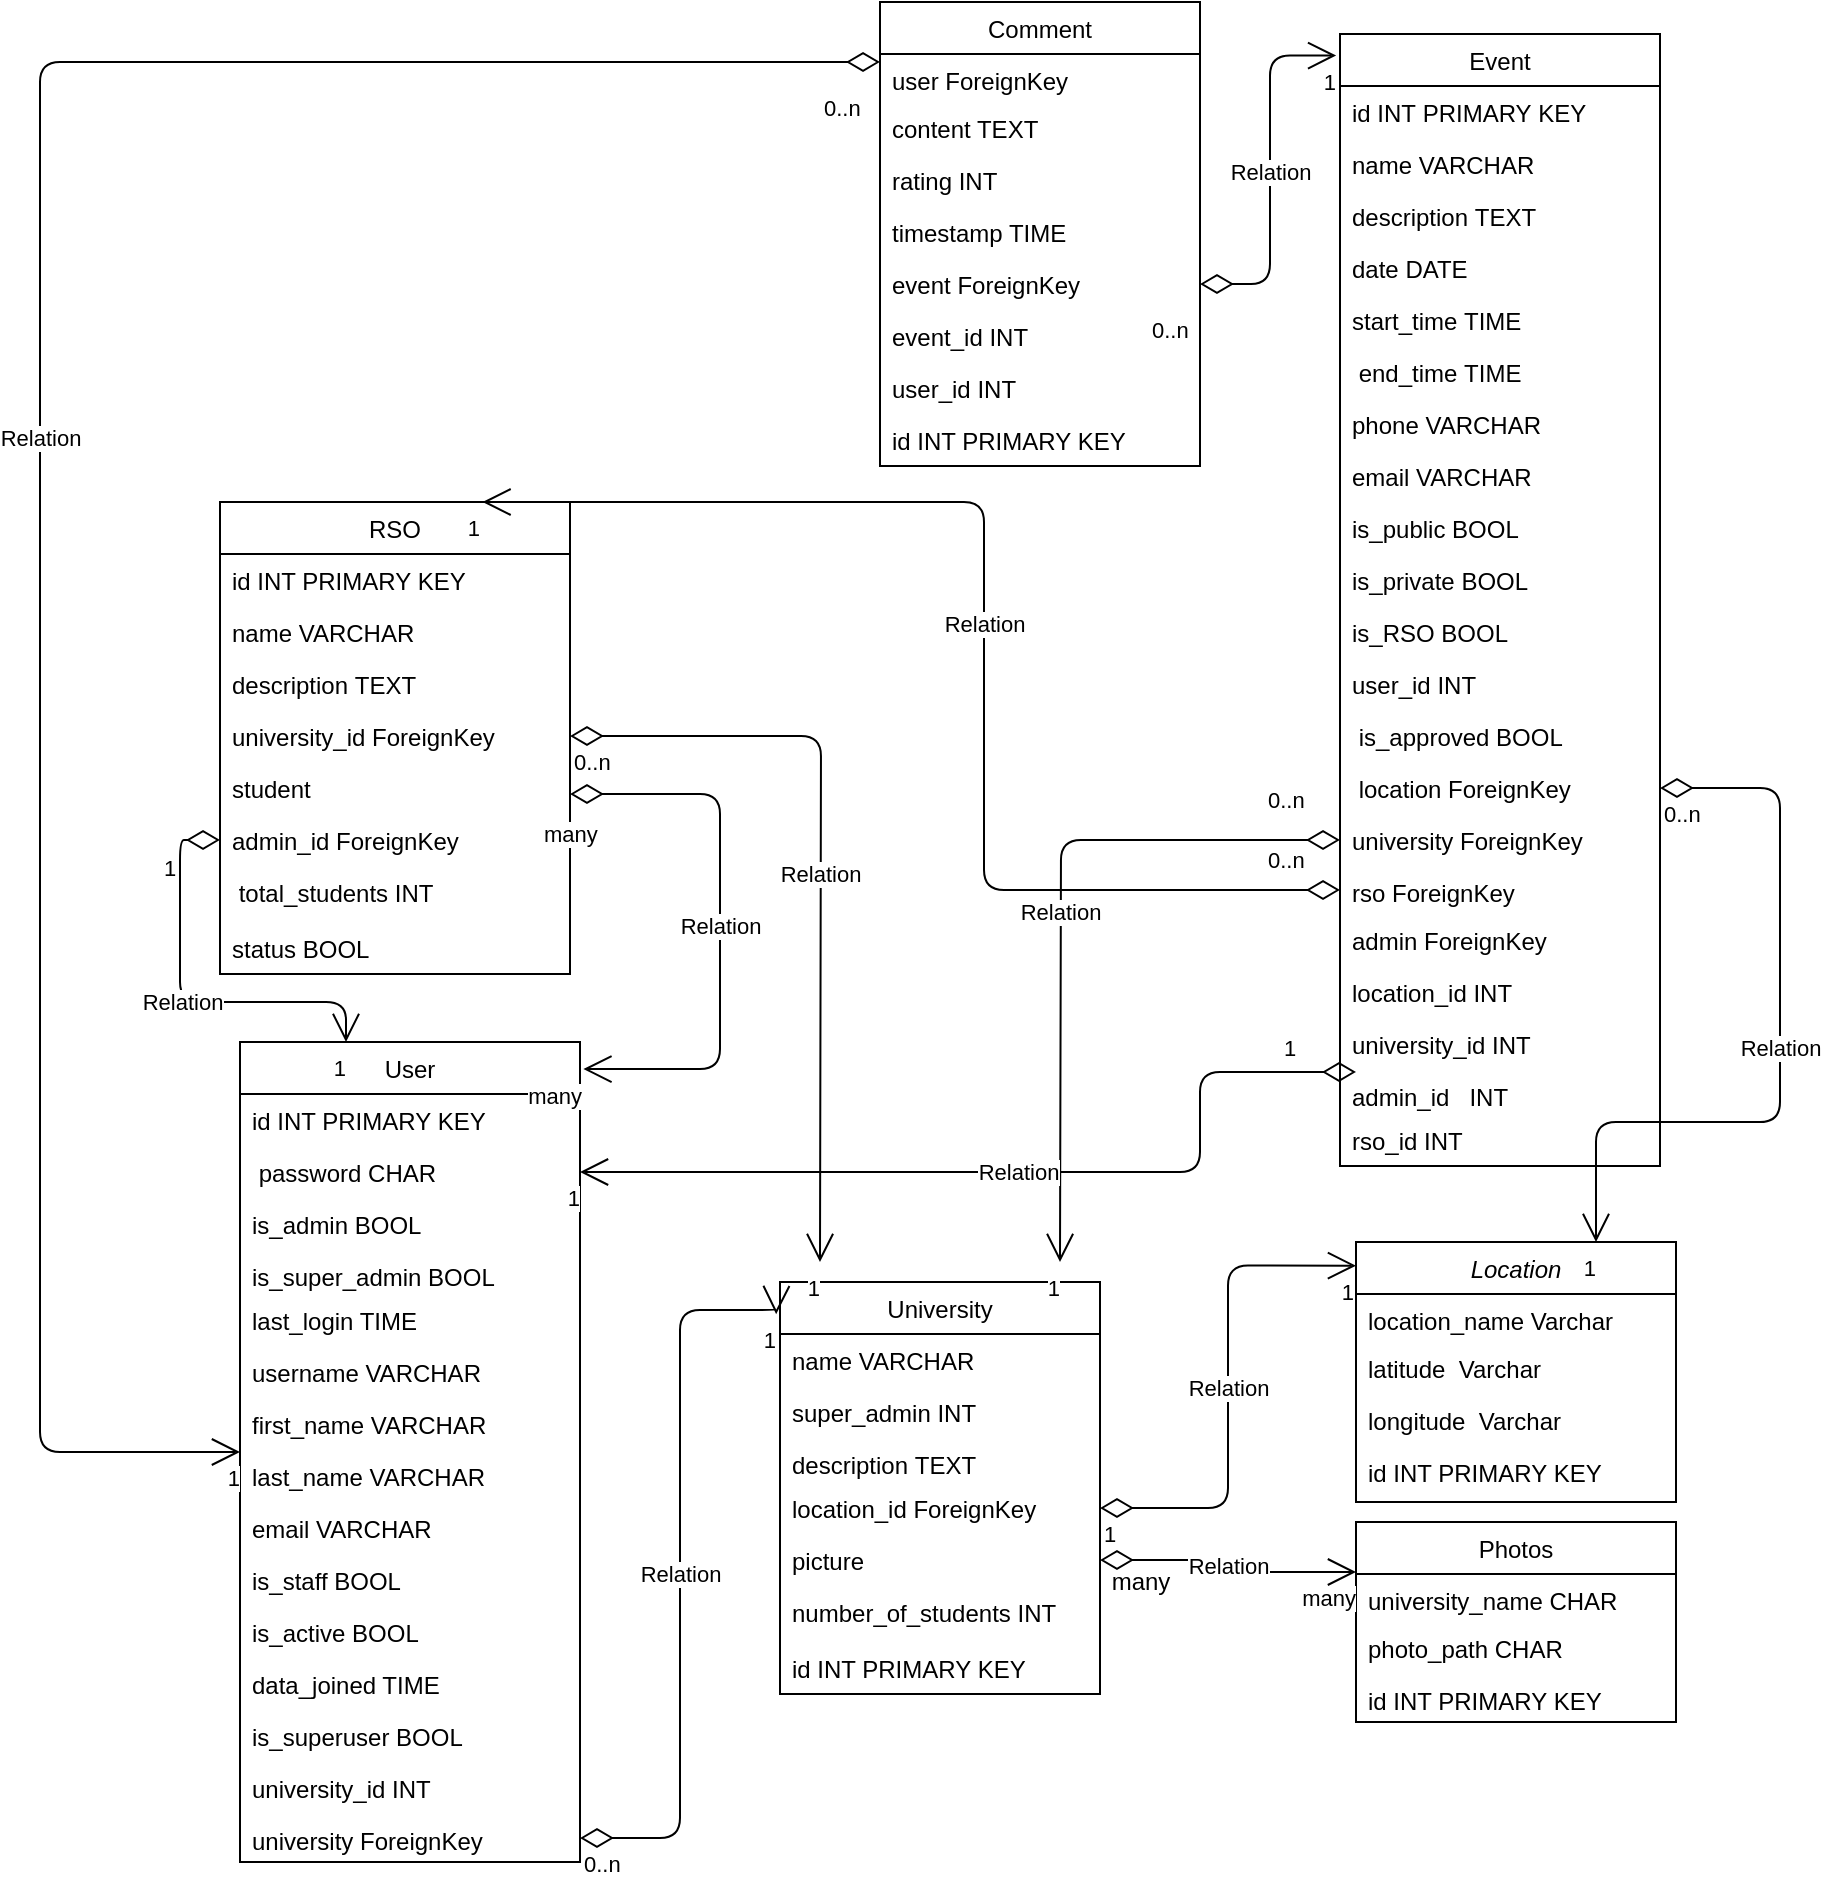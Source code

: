 <mxfile version="14.6.1" type="github">
  <diagram id="C5RBs43oDa-KdzZeNtuy" name="Page-1">
    <mxGraphModel dx="2278" dy="923" grid="1" gridSize="10" guides="1" tooltips="1" connect="1" arrows="1" fold="1" page="1" pageScale="1" pageWidth="827" pageHeight="1169" math="0" shadow="0">
      <root>
        <mxCell id="WIyWlLk6GJQsqaUBKTNV-0" />
        <mxCell id="WIyWlLk6GJQsqaUBKTNV-1" parent="WIyWlLk6GJQsqaUBKTNV-0" />
        <mxCell id="zkfFHV4jXpPFQw0GAbJ--0" value="Location" style="swimlane;fontStyle=2;align=center;verticalAlign=top;childLayout=stackLayout;horizontal=1;startSize=26;horizontalStack=0;resizeParent=1;resizeLast=0;collapsible=1;marginBottom=0;rounded=0;shadow=0;strokeWidth=1;" parent="WIyWlLk6GJQsqaUBKTNV-1" vertex="1">
          <mxGeometry x="608" y="660" width="160" height="130" as="geometry">
            <mxRectangle x="230" y="140" width="160" height="26" as="alternateBounds" />
          </mxGeometry>
        </mxCell>
        <mxCell id="zkfFHV4jXpPFQw0GAbJ--1" value="location_name Varchar" style="text;align=left;verticalAlign=top;spacingLeft=4;spacingRight=4;overflow=hidden;rotatable=0;points=[[0,0.5],[1,0.5]];portConstraint=eastwest;" parent="zkfFHV4jXpPFQw0GAbJ--0" vertex="1">
          <mxGeometry y="26" width="160" height="24" as="geometry" />
        </mxCell>
        <mxCell id="zkfFHV4jXpPFQw0GAbJ--2" value="latitude  Varchar" style="text;align=left;verticalAlign=top;spacingLeft=4;spacingRight=4;overflow=hidden;rotatable=0;points=[[0,0.5],[1,0.5]];portConstraint=eastwest;rounded=0;shadow=0;html=0;" parent="zkfFHV4jXpPFQw0GAbJ--0" vertex="1">
          <mxGeometry y="50" width="160" height="26" as="geometry" />
        </mxCell>
        <mxCell id="zkfFHV4jXpPFQw0GAbJ--3" value="longitude  Varchar" style="text;align=left;verticalAlign=top;spacingLeft=4;spacingRight=4;overflow=hidden;rotatable=0;points=[[0,0.5],[1,0.5]];portConstraint=eastwest;rounded=0;shadow=0;html=0;" parent="zkfFHV4jXpPFQw0GAbJ--0" vertex="1">
          <mxGeometry y="76" width="160" height="26" as="geometry" />
        </mxCell>
        <mxCell id="D5qPZTflFpGkJDpAW6bO-4" value="id INT PRIMARY KEY" style="text;strokeColor=none;fillColor=none;align=left;verticalAlign=top;spacingLeft=4;spacingRight=4;overflow=hidden;rotatable=0;points=[[0,0.5],[1,0.5]];portConstraint=eastwest;" vertex="1" parent="zkfFHV4jXpPFQw0GAbJ--0">
          <mxGeometry y="102" width="160" height="18" as="geometry" />
        </mxCell>
        <mxCell id="zkfFHV4jXpPFQw0GAbJ--6" value="Comment" style="swimlane;fontStyle=0;align=center;verticalAlign=top;childLayout=stackLayout;horizontal=1;startSize=26;horizontalStack=0;resizeParent=1;resizeLast=0;collapsible=1;marginBottom=0;rounded=0;shadow=0;strokeWidth=1;" parent="WIyWlLk6GJQsqaUBKTNV-1" vertex="1">
          <mxGeometry x="370" y="40" width="160" height="232" as="geometry">
            <mxRectangle x="130" y="380" width="160" height="26" as="alternateBounds" />
          </mxGeometry>
        </mxCell>
        <mxCell id="zkfFHV4jXpPFQw0GAbJ--7" value="user ForeignKey" style="text;align=left;verticalAlign=top;spacingLeft=4;spacingRight=4;overflow=hidden;rotatable=0;points=[[0,0.5],[1,0.5]];portConstraint=eastwest;" parent="zkfFHV4jXpPFQw0GAbJ--6" vertex="1">
          <mxGeometry y="26" width="160" height="24" as="geometry" />
        </mxCell>
        <mxCell id="zkfFHV4jXpPFQw0GAbJ--8" value="content TEXT" style="text;align=left;verticalAlign=top;spacingLeft=4;spacingRight=4;overflow=hidden;rotatable=0;points=[[0,0.5],[1,0.5]];portConstraint=eastwest;rounded=0;shadow=0;html=0;" parent="zkfFHV4jXpPFQw0GAbJ--6" vertex="1">
          <mxGeometry y="50" width="160" height="26" as="geometry" />
        </mxCell>
        <mxCell id="zkfFHV4jXpPFQw0GAbJ--11" value="rating INT" style="text;align=left;verticalAlign=top;spacingLeft=4;spacingRight=4;overflow=hidden;rotatable=0;points=[[0,0.5],[1,0.5]];portConstraint=eastwest;" parent="zkfFHV4jXpPFQw0GAbJ--6" vertex="1">
          <mxGeometry y="76" width="160" height="26" as="geometry" />
        </mxCell>
        <mxCell id="HM3rlEf0eVwTgFndGlFB-37" value="timestamp TIME" style="text;strokeColor=none;fillColor=none;align=left;verticalAlign=top;spacingLeft=4;spacingRight=4;overflow=hidden;rotatable=0;points=[[0,0.5],[1,0.5]];portConstraint=eastwest;" parent="zkfFHV4jXpPFQw0GAbJ--6" vertex="1">
          <mxGeometry y="102" width="160" height="26" as="geometry" />
        </mxCell>
        <mxCell id="HM3rlEf0eVwTgFndGlFB-38" value="event ForeignKey" style="text;strokeColor=none;fillColor=none;align=left;verticalAlign=top;spacingLeft=4;spacingRight=4;overflow=hidden;rotatable=0;points=[[0,0.5],[1,0.5]];portConstraint=eastwest;" parent="zkfFHV4jXpPFQw0GAbJ--6" vertex="1">
          <mxGeometry y="128" width="160" height="26" as="geometry" />
        </mxCell>
        <mxCell id="D5qPZTflFpGkJDpAW6bO-6" value="event_id INT" style="text;strokeColor=none;fillColor=none;align=left;verticalAlign=top;spacingLeft=4;spacingRight=4;overflow=hidden;rotatable=0;points=[[0,0.5],[1,0.5]];portConstraint=eastwest;" vertex="1" parent="zkfFHV4jXpPFQw0GAbJ--6">
          <mxGeometry y="154" width="160" height="26" as="geometry" />
        </mxCell>
        <mxCell id="D5qPZTflFpGkJDpAW6bO-7" value="user_id INT" style="text;strokeColor=none;fillColor=none;align=left;verticalAlign=top;spacingLeft=4;spacingRight=4;overflow=hidden;rotatable=0;points=[[0,0.5],[1,0.5]];portConstraint=eastwest;" vertex="1" parent="zkfFHV4jXpPFQw0GAbJ--6">
          <mxGeometry y="180" width="160" height="26" as="geometry" />
        </mxCell>
        <mxCell id="D5qPZTflFpGkJDpAW6bO-8" value="id INT PRIMARY KEY" style="text;strokeColor=none;fillColor=none;align=left;verticalAlign=top;spacingLeft=4;spacingRight=4;overflow=hidden;rotatable=0;points=[[0,0.5],[1,0.5]];portConstraint=eastwest;" vertex="1" parent="zkfFHV4jXpPFQw0GAbJ--6">
          <mxGeometry y="206" width="160" height="26" as="geometry" />
        </mxCell>
        <mxCell id="zkfFHV4jXpPFQw0GAbJ--13" value="Photos" style="swimlane;fontStyle=0;align=center;verticalAlign=top;childLayout=stackLayout;horizontal=1;startSize=26;horizontalStack=0;resizeParent=1;resizeLast=0;collapsible=1;marginBottom=0;rounded=0;shadow=0;strokeWidth=1;" parent="WIyWlLk6GJQsqaUBKTNV-1" vertex="1">
          <mxGeometry x="608" y="800" width="160" height="100" as="geometry">
            <mxRectangle x="290" y="590" width="170" height="26" as="alternateBounds" />
          </mxGeometry>
        </mxCell>
        <mxCell id="zkfFHV4jXpPFQw0GAbJ--14" value="university_name CHAR" style="text;align=left;verticalAlign=top;spacingLeft=4;spacingRight=4;overflow=hidden;rotatable=0;points=[[0,0.5],[1,0.5]];portConstraint=eastwest;" parent="zkfFHV4jXpPFQw0GAbJ--13" vertex="1">
          <mxGeometry y="26" width="160" height="24" as="geometry" />
        </mxCell>
        <mxCell id="HM3rlEf0eVwTgFndGlFB-47" value="photo_path CHAR" style="text;strokeColor=none;fillColor=none;align=left;verticalAlign=top;spacingLeft=4;spacingRight=4;overflow=hidden;rotatable=0;points=[[0,0.5],[1,0.5]];portConstraint=eastwest;" parent="zkfFHV4jXpPFQw0GAbJ--13" vertex="1">
          <mxGeometry y="50" width="160" height="26" as="geometry" />
        </mxCell>
        <mxCell id="D5qPZTflFpGkJDpAW6bO-9" value="id INT PRIMARY KEY" style="text;strokeColor=none;fillColor=none;align=left;verticalAlign=top;spacingLeft=4;spacingRight=4;overflow=hidden;rotatable=0;points=[[0,0.5],[1,0.5]];portConstraint=eastwest;" vertex="1" parent="zkfFHV4jXpPFQw0GAbJ--13">
          <mxGeometry y="76" width="160" height="24" as="geometry" />
        </mxCell>
        <mxCell id="zkfFHV4jXpPFQw0GAbJ--17" value="Event" style="swimlane;fontStyle=0;align=center;verticalAlign=top;childLayout=stackLayout;horizontal=1;startSize=26;horizontalStack=0;resizeParent=1;resizeLast=0;collapsible=1;marginBottom=0;rounded=0;shadow=0;strokeWidth=1;" parent="WIyWlLk6GJQsqaUBKTNV-1" vertex="1">
          <mxGeometry x="600" y="56" width="160" height="566" as="geometry">
            <mxRectangle x="508" y="120" width="160" height="26" as="alternateBounds" />
          </mxGeometry>
        </mxCell>
        <mxCell id="zkfFHV4jXpPFQw0GAbJ--19" value="id INT PRIMARY KEY" style="text;align=left;verticalAlign=top;spacingLeft=4;spacingRight=4;overflow=hidden;rotatable=0;points=[[0,0.5],[1,0.5]];portConstraint=eastwest;rounded=0;shadow=0;html=0;" parent="zkfFHV4jXpPFQw0GAbJ--17" vertex="1">
          <mxGeometry y="26" width="160" height="26" as="geometry" />
        </mxCell>
        <mxCell id="zkfFHV4jXpPFQw0GAbJ--20" value="name VARCHAR" style="text;align=left;verticalAlign=top;spacingLeft=4;spacingRight=4;overflow=hidden;rotatable=0;points=[[0,0.5],[1,0.5]];portConstraint=eastwest;rounded=0;shadow=0;html=0;" parent="zkfFHV4jXpPFQw0GAbJ--17" vertex="1">
          <mxGeometry y="52" width="160" height="26" as="geometry" />
        </mxCell>
        <mxCell id="zkfFHV4jXpPFQw0GAbJ--21" value="description TEXT" style="text;align=left;verticalAlign=top;spacingLeft=4;spacingRight=4;overflow=hidden;rotatable=0;points=[[0,0.5],[1,0.5]];portConstraint=eastwest;rounded=0;shadow=0;html=0;" parent="zkfFHV4jXpPFQw0GAbJ--17" vertex="1">
          <mxGeometry y="78" width="160" height="26" as="geometry" />
        </mxCell>
        <mxCell id="zkfFHV4jXpPFQw0GAbJ--22" value="date DATE" style="text;align=left;verticalAlign=top;spacingLeft=4;spacingRight=4;overflow=hidden;rotatable=0;points=[[0,0.5],[1,0.5]];portConstraint=eastwest;rounded=0;shadow=0;html=0;" parent="zkfFHV4jXpPFQw0GAbJ--17" vertex="1">
          <mxGeometry y="104" width="160" height="26" as="geometry" />
        </mxCell>
        <mxCell id="HM3rlEf0eVwTgFndGlFB-17" value="start_time TIME" style="text;strokeColor=none;fillColor=none;align=left;verticalAlign=top;spacingLeft=4;spacingRight=4;overflow=hidden;rotatable=0;points=[[0,0.5],[1,0.5]];portConstraint=eastwest;" parent="zkfFHV4jXpPFQw0GAbJ--17" vertex="1">
          <mxGeometry y="130" width="160" height="26" as="geometry" />
        </mxCell>
        <mxCell id="HM3rlEf0eVwTgFndGlFB-18" value=" end_time TIME" style="text;strokeColor=none;fillColor=none;align=left;verticalAlign=top;spacingLeft=4;spacingRight=4;overflow=hidden;rotatable=0;points=[[0,0.5],[1,0.5]];portConstraint=eastwest;" parent="zkfFHV4jXpPFQw0GAbJ--17" vertex="1">
          <mxGeometry y="156" width="160" height="26" as="geometry" />
        </mxCell>
        <mxCell id="HM3rlEf0eVwTgFndGlFB-19" value="phone VARCHAR" style="text;strokeColor=none;fillColor=none;align=left;verticalAlign=top;spacingLeft=4;spacingRight=4;overflow=hidden;rotatable=0;points=[[0,0.5],[1,0.5]];portConstraint=eastwest;" parent="zkfFHV4jXpPFQw0GAbJ--17" vertex="1">
          <mxGeometry y="182" width="160" height="26" as="geometry" />
        </mxCell>
        <mxCell id="HM3rlEf0eVwTgFndGlFB-20" value="email VARCHAR" style="text;strokeColor=none;fillColor=none;align=left;verticalAlign=top;spacingLeft=4;spacingRight=4;overflow=hidden;rotatable=0;points=[[0,0.5],[1,0.5]];portConstraint=eastwest;" parent="zkfFHV4jXpPFQw0GAbJ--17" vertex="1">
          <mxGeometry y="208" width="160" height="26" as="geometry" />
        </mxCell>
        <mxCell id="HM3rlEf0eVwTgFndGlFB-21" value="is_public BOOL" style="text;strokeColor=none;fillColor=none;align=left;verticalAlign=top;spacingLeft=4;spacingRight=4;overflow=hidden;rotatable=0;points=[[0,0.5],[1,0.5]];portConstraint=eastwest;" parent="zkfFHV4jXpPFQw0GAbJ--17" vertex="1">
          <mxGeometry y="234" width="160" height="26" as="geometry" />
        </mxCell>
        <mxCell id="HM3rlEf0eVwTgFndGlFB-24" value="is_private BOOL" style="text;strokeColor=none;fillColor=none;align=left;verticalAlign=top;spacingLeft=4;spacingRight=4;overflow=hidden;rotatable=0;points=[[0,0.5],[1,0.5]];portConstraint=eastwest;" parent="zkfFHV4jXpPFQw0GAbJ--17" vertex="1">
          <mxGeometry y="260" width="160" height="26" as="geometry" />
        </mxCell>
        <mxCell id="HM3rlEf0eVwTgFndGlFB-29" value="is_RSO BOOL" style="text;strokeColor=none;fillColor=none;align=left;verticalAlign=top;spacingLeft=4;spacingRight=4;overflow=hidden;rotatable=0;points=[[0,0.5],[1,0.5]];portConstraint=eastwest;" parent="zkfFHV4jXpPFQw0GAbJ--17" vertex="1">
          <mxGeometry y="286" width="160" height="26" as="geometry" />
        </mxCell>
        <mxCell id="HM3rlEf0eVwTgFndGlFB-30" value="user_id INT" style="text;strokeColor=none;fillColor=none;align=left;verticalAlign=top;spacingLeft=4;spacingRight=4;overflow=hidden;rotatable=0;points=[[0,0.5],[1,0.5]];portConstraint=eastwest;" parent="zkfFHV4jXpPFQw0GAbJ--17" vertex="1">
          <mxGeometry y="312" width="160" height="26" as="geometry" />
        </mxCell>
        <mxCell id="HM3rlEf0eVwTgFndGlFB-31" value=" is_approved BOOL" style="text;strokeColor=none;fillColor=none;align=left;verticalAlign=top;spacingLeft=4;spacingRight=4;overflow=hidden;rotatable=0;points=[[0,0.5],[1,0.5]];portConstraint=eastwest;" parent="zkfFHV4jXpPFQw0GAbJ--17" vertex="1">
          <mxGeometry y="338" width="160" height="26" as="geometry" />
        </mxCell>
        <mxCell id="HM3rlEf0eVwTgFndGlFB-32" value=" location ForeignKey" style="text;strokeColor=none;fillColor=none;align=left;verticalAlign=top;spacingLeft=4;spacingRight=4;overflow=hidden;rotatable=0;points=[[0,0.5],[1,0.5]];portConstraint=eastwest;" parent="zkfFHV4jXpPFQw0GAbJ--17" vertex="1">
          <mxGeometry y="364" width="160" height="26" as="geometry" />
        </mxCell>
        <mxCell id="HM3rlEf0eVwTgFndGlFB-33" value="university ForeignKey" style="text;strokeColor=none;fillColor=none;align=left;verticalAlign=top;spacingLeft=4;spacingRight=4;overflow=hidden;rotatable=0;points=[[0,0.5],[1,0.5]];portConstraint=eastwest;" parent="zkfFHV4jXpPFQw0GAbJ--17" vertex="1">
          <mxGeometry y="390" width="160" height="26" as="geometry" />
        </mxCell>
        <mxCell id="HM3rlEf0eVwTgFndGlFB-34" value="rso ForeignKey" style="text;strokeColor=none;fillColor=none;align=left;verticalAlign=top;spacingLeft=4;spacingRight=4;overflow=hidden;rotatable=0;points=[[0,0.5],[1,0.5]];portConstraint=eastwest;" parent="zkfFHV4jXpPFQw0GAbJ--17" vertex="1">
          <mxGeometry y="416" width="160" height="24" as="geometry" />
        </mxCell>
        <mxCell id="HM3rlEf0eVwTgFndGlFB-36" value="admin ForeignKey" style="text;strokeColor=none;fillColor=none;align=left;verticalAlign=top;spacingLeft=4;spacingRight=4;overflow=hidden;rotatable=0;points=[[0,0.5],[1,0.5]];portConstraint=eastwest;" parent="zkfFHV4jXpPFQw0GAbJ--17" vertex="1">
          <mxGeometry y="440" width="160" height="26" as="geometry" />
        </mxCell>
        <mxCell id="D5qPZTflFpGkJDpAW6bO-0" value="location_id INT" style="text;strokeColor=none;fillColor=none;align=left;verticalAlign=top;spacingLeft=4;spacingRight=4;overflow=hidden;rotatable=0;points=[[0,0.5],[1,0.5]];portConstraint=eastwest;" vertex="1" parent="zkfFHV4jXpPFQw0GAbJ--17">
          <mxGeometry y="466" width="160" height="26" as="geometry" />
        </mxCell>
        <mxCell id="D5qPZTflFpGkJDpAW6bO-1" value="university_id INT" style="text;strokeColor=none;fillColor=none;align=left;verticalAlign=top;spacingLeft=4;spacingRight=4;overflow=hidden;rotatable=0;points=[[0,0.5],[1,0.5]];portConstraint=eastwest;" vertex="1" parent="zkfFHV4jXpPFQw0GAbJ--17">
          <mxGeometry y="492" width="160" height="26" as="geometry" />
        </mxCell>
        <mxCell id="D5qPZTflFpGkJDpAW6bO-2" value="admin_id   INT" style="text;strokeColor=none;fillColor=none;align=left;verticalAlign=top;spacingLeft=4;spacingRight=4;overflow=hidden;rotatable=0;points=[[0,0.5],[1,0.5]];portConstraint=eastwest;" vertex="1" parent="zkfFHV4jXpPFQw0GAbJ--17">
          <mxGeometry y="518" width="160" height="22" as="geometry" />
        </mxCell>
        <mxCell id="D5qPZTflFpGkJDpAW6bO-3" value="rso_id INT" style="text;strokeColor=none;fillColor=none;align=left;verticalAlign=top;spacingLeft=4;spacingRight=4;overflow=hidden;rotatable=0;points=[[0,0.5],[1,0.5]];portConstraint=eastwest;" vertex="1" parent="zkfFHV4jXpPFQw0GAbJ--17">
          <mxGeometry y="540" width="160" height="26" as="geometry" />
        </mxCell>
        <mxCell id="HM3rlEf0eVwTgFndGlFB-8" value="RSO" style="swimlane;fontStyle=0;childLayout=stackLayout;horizontal=1;startSize=26;fillColor=none;horizontalStack=0;resizeParent=1;resizeParentMax=0;resizeLast=0;collapsible=1;marginBottom=0;" parent="WIyWlLk6GJQsqaUBKTNV-1" vertex="1">
          <mxGeometry x="40" y="290" width="175" height="236" as="geometry">
            <mxRectangle x="40" y="140" width="50" height="26" as="alternateBounds" />
          </mxGeometry>
        </mxCell>
        <mxCell id="HM3rlEf0eVwTgFndGlFB-10" value="id INT PRIMARY KEY" style="text;strokeColor=none;fillColor=none;align=left;verticalAlign=top;spacingLeft=4;spacingRight=4;overflow=hidden;rotatable=0;points=[[0,0.5],[1,0.5]];portConstraint=eastwest;" parent="HM3rlEf0eVwTgFndGlFB-8" vertex="1">
          <mxGeometry y="26" width="175" height="26" as="geometry" />
        </mxCell>
        <mxCell id="HM3rlEf0eVwTgFndGlFB-40" value="name VARCHAR" style="text;strokeColor=none;fillColor=none;align=left;verticalAlign=top;spacingLeft=4;spacingRight=4;overflow=hidden;rotatable=0;points=[[0,0.5],[1,0.5]];portConstraint=eastwest;" parent="HM3rlEf0eVwTgFndGlFB-8" vertex="1">
          <mxGeometry y="52" width="175" height="26" as="geometry" />
        </mxCell>
        <mxCell id="HM3rlEf0eVwTgFndGlFB-41" value="description TEXT" style="text;strokeColor=none;fillColor=none;align=left;verticalAlign=top;spacingLeft=4;spacingRight=4;overflow=hidden;rotatable=0;points=[[0,0.5],[1,0.5]];portConstraint=eastwest;" parent="HM3rlEf0eVwTgFndGlFB-8" vertex="1">
          <mxGeometry y="78" width="175" height="26" as="geometry" />
        </mxCell>
        <mxCell id="HM3rlEf0eVwTgFndGlFB-42" value="university_id ForeignKey" style="text;strokeColor=none;fillColor=none;align=left;verticalAlign=top;spacingLeft=4;spacingRight=4;overflow=hidden;rotatable=0;points=[[0,0.5],[1,0.5]];portConstraint=eastwest;" parent="HM3rlEf0eVwTgFndGlFB-8" vertex="1">
          <mxGeometry y="104" width="175" height="26" as="geometry" />
        </mxCell>
        <mxCell id="HM3rlEf0eVwTgFndGlFB-43" value="student " style="text;strokeColor=none;fillColor=none;align=left;verticalAlign=top;spacingLeft=4;spacingRight=4;overflow=hidden;rotatable=0;points=[[0,0.5],[1,0.5]];portConstraint=eastwest;" parent="HM3rlEf0eVwTgFndGlFB-8" vertex="1">
          <mxGeometry y="130" width="175" height="26" as="geometry" />
        </mxCell>
        <mxCell id="HM3rlEf0eVwTgFndGlFB-44" value="admin_id ForeignKey" style="text;strokeColor=none;fillColor=none;align=left;verticalAlign=top;spacingLeft=4;spacingRight=4;overflow=hidden;rotatable=0;points=[[0,0.5],[1,0.5]];portConstraint=eastwest;" parent="HM3rlEf0eVwTgFndGlFB-8" vertex="1">
          <mxGeometry y="156" width="175" height="26" as="geometry" />
        </mxCell>
        <mxCell id="HM3rlEf0eVwTgFndGlFB-45" value=" total_students INT" style="text;strokeColor=none;fillColor=none;align=left;verticalAlign=top;spacingLeft=4;spacingRight=4;overflow=hidden;rotatable=0;points=[[0,0.5],[1,0.5]];portConstraint=eastwest;" parent="HM3rlEf0eVwTgFndGlFB-8" vertex="1">
          <mxGeometry y="182" width="175" height="28" as="geometry" />
        </mxCell>
        <mxCell id="HM3rlEf0eVwTgFndGlFB-46" value="status BOOL" style="text;strokeColor=none;fillColor=none;align=left;verticalAlign=top;spacingLeft=4;spacingRight=4;overflow=hidden;rotatable=0;points=[[0,0.5],[1,0.5]];portConstraint=eastwest;" parent="HM3rlEf0eVwTgFndGlFB-8" vertex="1">
          <mxGeometry y="210" width="175" height="26" as="geometry" />
        </mxCell>
        <mxCell id="HM3rlEf0eVwTgFndGlFB-48" value="University" style="swimlane;fontStyle=0;childLayout=stackLayout;horizontal=1;startSize=26;fillColor=none;horizontalStack=0;resizeParent=1;resizeParentMax=0;resizeLast=0;collapsible=1;marginBottom=0;" parent="WIyWlLk6GJQsqaUBKTNV-1" vertex="1">
          <mxGeometry x="320" y="680" width="160" height="206" as="geometry" />
        </mxCell>
        <mxCell id="HM3rlEf0eVwTgFndGlFB-49" value="name VARCHAR" style="text;strokeColor=none;fillColor=none;align=left;verticalAlign=top;spacingLeft=4;spacingRight=4;overflow=hidden;rotatable=0;points=[[0,0.5],[1,0.5]];portConstraint=eastwest;" parent="HM3rlEf0eVwTgFndGlFB-48" vertex="1">
          <mxGeometry y="26" width="160" height="26" as="geometry" />
        </mxCell>
        <mxCell id="HM3rlEf0eVwTgFndGlFB-50" value="super_admin INT" style="text;strokeColor=none;fillColor=none;align=left;verticalAlign=top;spacingLeft=4;spacingRight=4;overflow=hidden;rotatable=0;points=[[0,0.5],[1,0.5]];portConstraint=eastwest;" parent="HM3rlEf0eVwTgFndGlFB-48" vertex="1">
          <mxGeometry y="52" width="160" height="26" as="geometry" />
        </mxCell>
        <mxCell id="HM3rlEf0eVwTgFndGlFB-51" value="description TEXT" style="text;strokeColor=none;fillColor=none;align=left;verticalAlign=top;spacingLeft=4;spacingRight=4;overflow=hidden;rotatable=0;points=[[0,0.5],[1,0.5]];portConstraint=eastwest;" parent="HM3rlEf0eVwTgFndGlFB-48" vertex="1">
          <mxGeometry y="78" width="160" height="22" as="geometry" />
        </mxCell>
        <mxCell id="HM3rlEf0eVwTgFndGlFB-53" value="location_id ForeignKey" style="text;strokeColor=none;fillColor=none;align=left;verticalAlign=top;spacingLeft=4;spacingRight=4;overflow=hidden;rotatable=0;points=[[0,0.5],[1,0.5]];portConstraint=eastwest;" parent="HM3rlEf0eVwTgFndGlFB-48" vertex="1">
          <mxGeometry y="100" width="160" height="26" as="geometry" />
        </mxCell>
        <mxCell id="HM3rlEf0eVwTgFndGlFB-54" value="picture" style="text;strokeColor=none;fillColor=none;align=left;verticalAlign=top;spacingLeft=4;spacingRight=4;overflow=hidden;rotatable=0;points=[[0,0.5],[1,0.5]];portConstraint=eastwest;" parent="HM3rlEf0eVwTgFndGlFB-48" vertex="1">
          <mxGeometry y="126" width="160" height="26" as="geometry" />
        </mxCell>
        <mxCell id="HM3rlEf0eVwTgFndGlFB-52" value="number_of_students INT" style="text;strokeColor=none;fillColor=none;align=left;verticalAlign=top;spacingLeft=4;spacingRight=4;overflow=hidden;rotatable=0;points=[[0,0.5],[1,0.5]];portConstraint=eastwest;" parent="HM3rlEf0eVwTgFndGlFB-48" vertex="1">
          <mxGeometry y="152" width="160" height="28" as="geometry" />
        </mxCell>
        <mxCell id="D5qPZTflFpGkJDpAW6bO-10" value="id INT PRIMARY KEY" style="text;strokeColor=none;fillColor=none;align=left;verticalAlign=top;spacingLeft=4;spacingRight=4;overflow=hidden;rotatable=0;points=[[0,0.5],[1,0.5]];portConstraint=eastwest;" vertex="1" parent="HM3rlEf0eVwTgFndGlFB-48">
          <mxGeometry y="180" width="160" height="26" as="geometry" />
        </mxCell>
        <mxCell id="HM3rlEf0eVwTgFndGlFB-55" value="Relation" style="endArrow=open;html=1;endSize=12;startArrow=diamondThin;startSize=14;startFill=0;edgeStyle=orthogonalEdgeStyle;exitX=1;exitY=0.5;exitDx=0;exitDy=0;entryX=0;entryY=0.25;entryDx=0;entryDy=0;" parent="WIyWlLk6GJQsqaUBKTNV-1" source="HM3rlEf0eVwTgFndGlFB-54" target="zkfFHV4jXpPFQw0GAbJ--13" edge="1">
          <mxGeometry relative="1" as="geometry">
            <mxPoint x="180" y="860" as="sourcePoint" />
            <mxPoint x="340" y="860" as="targetPoint" />
          </mxGeometry>
        </mxCell>
        <mxCell id="HM3rlEf0eVwTgFndGlFB-57" value="many" style="edgeLabel;resizable=0;html=1;align=right;verticalAlign=top;" parent="HM3rlEf0eVwTgFndGlFB-55" connectable="0" vertex="1">
          <mxGeometry x="1" relative="1" as="geometry" />
        </mxCell>
        <mxCell id="HM3rlEf0eVwTgFndGlFB-58" value="many" style="text;html=1;align=center;verticalAlign=middle;resizable=0;points=[];autosize=1;" parent="WIyWlLk6GJQsqaUBKTNV-1" vertex="1">
          <mxGeometry x="480" y="820" width="40" height="20" as="geometry" />
        </mxCell>
        <mxCell id="HM3rlEf0eVwTgFndGlFB-61" value="Relation" style="endArrow=open;html=1;endSize=12;startArrow=diamondThin;startSize=14;startFill=0;edgeStyle=orthogonalEdgeStyle;exitX=1;exitY=0.5;exitDx=0;exitDy=0;entryX=0;entryY=0.091;entryDx=0;entryDy=0;entryPerimeter=0;" parent="WIyWlLk6GJQsqaUBKTNV-1" source="HM3rlEf0eVwTgFndGlFB-53" target="zkfFHV4jXpPFQw0GAbJ--0" edge="1">
          <mxGeometry relative="1" as="geometry">
            <mxPoint x="180" y="860" as="sourcePoint" />
            <mxPoint x="340" y="860" as="targetPoint" />
          </mxGeometry>
        </mxCell>
        <mxCell id="HM3rlEf0eVwTgFndGlFB-62" value="1" style="edgeLabel;resizable=0;html=1;align=left;verticalAlign=top;" parent="HM3rlEf0eVwTgFndGlFB-61" connectable="0" vertex="1">
          <mxGeometry x="-1" relative="1" as="geometry" />
        </mxCell>
        <mxCell id="HM3rlEf0eVwTgFndGlFB-63" value="1" style="edgeLabel;resizable=0;html=1;align=right;verticalAlign=top;" parent="HM3rlEf0eVwTgFndGlFB-61" connectable="0" vertex="1">
          <mxGeometry x="1" relative="1" as="geometry" />
        </mxCell>
        <mxCell id="HM3rlEf0eVwTgFndGlFB-64" value="User" style="swimlane;fontStyle=0;childLayout=stackLayout;horizontal=1;startSize=26;fillColor=none;horizontalStack=0;resizeParent=1;resizeParentMax=0;resizeLast=0;collapsible=1;marginBottom=0;" parent="WIyWlLk6GJQsqaUBKTNV-1" vertex="1">
          <mxGeometry x="50" y="560" width="170" height="410" as="geometry" />
        </mxCell>
        <mxCell id="BkItz7Lvz-1f1_b_EHlM-0" value="id INT PRIMARY KEY" style="text;strokeColor=none;fillColor=none;align=left;verticalAlign=top;spacingLeft=4;spacingRight=4;overflow=hidden;rotatable=0;points=[[0,0.5],[1,0.5]];portConstraint=eastwest;" parent="HM3rlEf0eVwTgFndGlFB-64" vertex="1">
          <mxGeometry y="26" width="170" height="26" as="geometry" />
        </mxCell>
        <mxCell id="HM3rlEf0eVwTgFndGlFB-65" value=" password CHAR" style="text;strokeColor=none;fillColor=none;align=left;verticalAlign=top;spacingLeft=4;spacingRight=4;overflow=hidden;rotatable=0;points=[[0,0.5],[1,0.5]];portConstraint=eastwest;" parent="HM3rlEf0eVwTgFndGlFB-64" vertex="1">
          <mxGeometry y="52" width="170" height="26" as="geometry" />
        </mxCell>
        <mxCell id="HM3rlEf0eVwTgFndGlFB-66" value="is_admin BOOL" style="text;strokeColor=none;fillColor=none;align=left;verticalAlign=top;spacingLeft=4;spacingRight=4;overflow=hidden;rotatable=0;points=[[0,0.5],[1,0.5]];portConstraint=eastwest;" parent="HM3rlEf0eVwTgFndGlFB-64" vertex="1">
          <mxGeometry y="78" width="170" height="26" as="geometry" />
        </mxCell>
        <mxCell id="HM3rlEf0eVwTgFndGlFB-67" value="is_super_admin BOOL" style="text;strokeColor=none;fillColor=none;align=left;verticalAlign=top;spacingLeft=4;spacingRight=4;overflow=hidden;rotatable=0;points=[[0,0.5],[1,0.5]];portConstraint=eastwest;" parent="HM3rlEf0eVwTgFndGlFB-64" vertex="1">
          <mxGeometry y="104" width="170" height="22" as="geometry" />
        </mxCell>
        <mxCell id="BkItz7Lvz-1f1_b_EHlM-1" value="last_login TIME" style="text;strokeColor=none;fillColor=none;align=left;verticalAlign=top;spacingLeft=4;spacingRight=4;overflow=hidden;rotatable=0;points=[[0,0.5],[1,0.5]];portConstraint=eastwest;" parent="HM3rlEf0eVwTgFndGlFB-64" vertex="1">
          <mxGeometry y="126" width="170" height="26" as="geometry" />
        </mxCell>
        <mxCell id="BkItz7Lvz-1f1_b_EHlM-2" value="username VARCHAR" style="text;strokeColor=none;fillColor=none;align=left;verticalAlign=top;spacingLeft=4;spacingRight=4;overflow=hidden;rotatable=0;points=[[0,0.5],[1,0.5]];portConstraint=eastwest;" parent="HM3rlEf0eVwTgFndGlFB-64" vertex="1">
          <mxGeometry y="152" width="170" height="26" as="geometry" />
        </mxCell>
        <mxCell id="BkItz7Lvz-1f1_b_EHlM-3" value="first_name VARCHAR" style="text;strokeColor=none;fillColor=none;align=left;verticalAlign=top;spacingLeft=4;spacingRight=4;overflow=hidden;rotatable=0;points=[[0,0.5],[1,0.5]];portConstraint=eastwest;" parent="HM3rlEf0eVwTgFndGlFB-64" vertex="1">
          <mxGeometry y="178" width="170" height="26" as="geometry" />
        </mxCell>
        <mxCell id="BkItz7Lvz-1f1_b_EHlM-4" value="last_name VARCHAR" style="text;strokeColor=none;fillColor=none;align=left;verticalAlign=top;spacingLeft=4;spacingRight=4;overflow=hidden;rotatable=0;points=[[0,0.5],[1,0.5]];portConstraint=eastwest;" parent="HM3rlEf0eVwTgFndGlFB-64" vertex="1">
          <mxGeometry y="204" width="170" height="26" as="geometry" />
        </mxCell>
        <mxCell id="BkItz7Lvz-1f1_b_EHlM-5" value="email VARCHAR" style="text;strokeColor=none;fillColor=none;align=left;verticalAlign=top;spacingLeft=4;spacingRight=4;overflow=hidden;rotatable=0;points=[[0,0.5],[1,0.5]];portConstraint=eastwest;" parent="HM3rlEf0eVwTgFndGlFB-64" vertex="1">
          <mxGeometry y="230" width="170" height="26" as="geometry" />
        </mxCell>
        <mxCell id="BkItz7Lvz-1f1_b_EHlM-6" value="is_staff BOOL" style="text;strokeColor=none;fillColor=none;align=left;verticalAlign=top;spacingLeft=4;spacingRight=4;overflow=hidden;rotatable=0;points=[[0,0.5],[1,0.5]];portConstraint=eastwest;" parent="HM3rlEf0eVwTgFndGlFB-64" vertex="1">
          <mxGeometry y="256" width="170" height="26" as="geometry" />
        </mxCell>
        <mxCell id="BkItz7Lvz-1f1_b_EHlM-7" value="is_active BOOL" style="text;strokeColor=none;fillColor=none;align=left;verticalAlign=top;spacingLeft=4;spacingRight=4;overflow=hidden;rotatable=0;points=[[0,0.5],[1,0.5]];portConstraint=eastwest;" parent="HM3rlEf0eVwTgFndGlFB-64" vertex="1">
          <mxGeometry y="282" width="170" height="26" as="geometry" />
        </mxCell>
        <mxCell id="BkItz7Lvz-1f1_b_EHlM-10" value="data_joined TIME" style="text;strokeColor=none;fillColor=none;align=left;verticalAlign=top;spacingLeft=4;spacingRight=4;overflow=hidden;rotatable=0;points=[[0,0.5],[1,0.5]];portConstraint=eastwest;" parent="HM3rlEf0eVwTgFndGlFB-64" vertex="1">
          <mxGeometry y="308" width="170" height="26" as="geometry" />
        </mxCell>
        <mxCell id="BkItz7Lvz-1f1_b_EHlM-9" value="is_superuser BOOL" style="text;strokeColor=none;fillColor=none;align=left;verticalAlign=top;spacingLeft=4;spacingRight=4;overflow=hidden;rotatable=0;points=[[0,0.5],[1,0.5]];portConstraint=eastwest;" parent="HM3rlEf0eVwTgFndGlFB-64" vertex="1">
          <mxGeometry y="334" width="170" height="26" as="geometry" />
        </mxCell>
        <mxCell id="BkItz7Lvz-1f1_b_EHlM-8" value="university_id INT" style="text;strokeColor=none;fillColor=none;align=left;verticalAlign=top;spacingLeft=4;spacingRight=4;overflow=hidden;rotatable=0;points=[[0,0.5],[1,0.5]];portConstraint=eastwest;" parent="HM3rlEf0eVwTgFndGlFB-64" vertex="1">
          <mxGeometry y="360" width="170" height="26" as="geometry" />
        </mxCell>
        <mxCell id="HM3rlEf0eVwTgFndGlFB-68" value="university ForeignKey" style="text;strokeColor=none;fillColor=none;align=left;verticalAlign=top;spacingLeft=4;spacingRight=4;overflow=hidden;rotatable=0;points=[[0,0.5],[1,0.5]];portConstraint=eastwest;" parent="HM3rlEf0eVwTgFndGlFB-64" vertex="1">
          <mxGeometry y="386" width="170" height="24" as="geometry" />
        </mxCell>
        <mxCell id="HM3rlEf0eVwTgFndGlFB-69" value="Relation" style="endArrow=open;html=1;endSize=12;startArrow=diamondThin;startSize=14;startFill=0;edgeStyle=orthogonalEdgeStyle;exitX=1;exitY=0.5;exitDx=0;exitDy=0;entryX=-0.012;entryY=0.078;entryDx=0;entryDy=0;entryPerimeter=0;" parent="WIyWlLk6GJQsqaUBKTNV-1" source="HM3rlEf0eVwTgFndGlFB-68" target="HM3rlEf0eVwTgFndGlFB-48" edge="1">
          <mxGeometry relative="1" as="geometry">
            <mxPoint x="180" y="860" as="sourcePoint" />
            <mxPoint x="340" y="860" as="targetPoint" />
            <Array as="points">
              <mxPoint x="270" y="958" />
              <mxPoint x="270" y="694" />
            </Array>
          </mxGeometry>
        </mxCell>
        <mxCell id="HM3rlEf0eVwTgFndGlFB-70" value="0..n" style="edgeLabel;resizable=0;html=1;align=left;verticalAlign=top;" parent="HM3rlEf0eVwTgFndGlFB-69" connectable="0" vertex="1">
          <mxGeometry x="-1" relative="1" as="geometry" />
        </mxCell>
        <mxCell id="HM3rlEf0eVwTgFndGlFB-71" value="1" style="edgeLabel;resizable=0;html=1;align=right;verticalAlign=top;" parent="HM3rlEf0eVwTgFndGlFB-69" connectable="0" vertex="1">
          <mxGeometry x="1" relative="1" as="geometry" />
        </mxCell>
        <mxCell id="HM3rlEf0eVwTgFndGlFB-72" value="Relation" style="endArrow=open;html=1;endSize=12;startArrow=diamondThin;startSize=14;startFill=0;edgeStyle=orthogonalEdgeStyle;exitX=1;exitY=0.5;exitDx=0;exitDy=0;" parent="WIyWlLk6GJQsqaUBKTNV-1" source="HM3rlEf0eVwTgFndGlFB-42" edge="1">
          <mxGeometry relative="1" as="geometry">
            <mxPoint x="280" y="410" as="sourcePoint" />
            <mxPoint x="340" y="670" as="targetPoint" />
          </mxGeometry>
        </mxCell>
        <mxCell id="HM3rlEf0eVwTgFndGlFB-73" value="0..n" style="edgeLabel;resizable=0;html=1;align=left;verticalAlign=top;" parent="HM3rlEf0eVwTgFndGlFB-72" connectable="0" vertex="1">
          <mxGeometry x="-1" relative="1" as="geometry" />
        </mxCell>
        <mxCell id="HM3rlEf0eVwTgFndGlFB-74" value="1" style="edgeLabel;resizable=0;html=1;align=right;verticalAlign=top;" parent="HM3rlEf0eVwTgFndGlFB-72" connectable="0" vertex="1">
          <mxGeometry x="1" relative="1" as="geometry" />
        </mxCell>
        <mxCell id="HM3rlEf0eVwTgFndGlFB-79" value="Relation" style="endArrow=open;html=1;endSize=12;startArrow=diamondThin;startSize=14;startFill=0;edgeStyle=orthogonalEdgeStyle;exitX=0;exitY=0.5;exitDx=0;exitDy=0;entryX=0.75;entryY=0;entryDx=0;entryDy=0;" parent="WIyWlLk6GJQsqaUBKTNV-1" source="HM3rlEf0eVwTgFndGlFB-34" target="HM3rlEf0eVwTgFndGlFB-8" edge="1">
          <mxGeometry relative="1" as="geometry">
            <mxPoint x="410" y="510" as="sourcePoint" />
            <mxPoint x="570" y="510" as="targetPoint" />
            <Array as="points">
              <mxPoint x="422" y="484" />
              <mxPoint x="422" y="290" />
            </Array>
          </mxGeometry>
        </mxCell>
        <mxCell id="HM3rlEf0eVwTgFndGlFB-80" value="0..n" style="edgeLabel;resizable=0;html=1;align=left;verticalAlign=top;" parent="HM3rlEf0eVwTgFndGlFB-79" connectable="0" vertex="1">
          <mxGeometry x="-1" relative="1" as="geometry">
            <mxPoint x="-38" y="-28" as="offset" />
          </mxGeometry>
        </mxCell>
        <mxCell id="HM3rlEf0eVwTgFndGlFB-81" value="1" style="edgeLabel;resizable=0;html=1;align=right;verticalAlign=top;" parent="HM3rlEf0eVwTgFndGlFB-79" connectable="0" vertex="1">
          <mxGeometry x="1" relative="1" as="geometry" />
        </mxCell>
        <mxCell id="HM3rlEf0eVwTgFndGlFB-83" value="Relation" style="endArrow=open;html=1;endSize=12;startArrow=diamondThin;startSize=14;startFill=0;edgeStyle=orthogonalEdgeStyle;exitX=1;exitY=0.5;exitDx=0;exitDy=0;entryX=0.75;entryY=0;entryDx=0;entryDy=0;" parent="WIyWlLk6GJQsqaUBKTNV-1" source="HM3rlEf0eVwTgFndGlFB-32" target="zkfFHV4jXpPFQw0GAbJ--0" edge="1">
          <mxGeometry relative="1" as="geometry">
            <mxPoint x="810" y="480" as="sourcePoint" />
            <mxPoint x="970" y="480" as="targetPoint" />
            <Array as="points">
              <mxPoint x="820" y="433" />
              <mxPoint x="820" y="600" />
              <mxPoint x="728" y="600" />
            </Array>
          </mxGeometry>
        </mxCell>
        <mxCell id="HM3rlEf0eVwTgFndGlFB-84" value="0..n" style="edgeLabel;resizable=0;html=1;align=left;verticalAlign=top;" parent="HM3rlEf0eVwTgFndGlFB-83" connectable="0" vertex="1">
          <mxGeometry x="-1" relative="1" as="geometry" />
        </mxCell>
        <mxCell id="HM3rlEf0eVwTgFndGlFB-85" value="1" style="edgeLabel;resizable=0;html=1;align=right;verticalAlign=top;" parent="HM3rlEf0eVwTgFndGlFB-83" connectable="0" vertex="1">
          <mxGeometry x="1" relative="1" as="geometry" />
        </mxCell>
        <mxCell id="HM3rlEf0eVwTgFndGlFB-86" value="Relation" style="endArrow=open;html=1;endSize=12;startArrow=diamondThin;startSize=14;startFill=0;edgeStyle=orthogonalEdgeStyle;exitX=0;exitY=0.5;exitDx=0;exitDy=0;" parent="WIyWlLk6GJQsqaUBKTNV-1" source="HM3rlEf0eVwTgFndGlFB-33" edge="1">
          <mxGeometry relative="1" as="geometry">
            <mxPoint x="430" y="600" as="sourcePoint" />
            <mxPoint x="460" y="670" as="targetPoint" />
          </mxGeometry>
        </mxCell>
        <mxCell id="HM3rlEf0eVwTgFndGlFB-87" value="0..n" style="edgeLabel;resizable=0;html=1;align=left;verticalAlign=top;" parent="HM3rlEf0eVwTgFndGlFB-86" connectable="0" vertex="1">
          <mxGeometry x="-1" relative="1" as="geometry">
            <mxPoint x="-38" y="-33" as="offset" />
          </mxGeometry>
        </mxCell>
        <mxCell id="HM3rlEf0eVwTgFndGlFB-88" value="1" style="edgeLabel;resizable=0;html=1;align=right;verticalAlign=top;" parent="HM3rlEf0eVwTgFndGlFB-86" connectable="0" vertex="1">
          <mxGeometry x="1" relative="1" as="geometry" />
        </mxCell>
        <mxCell id="HM3rlEf0eVwTgFndGlFB-89" value="Relation" style="endArrow=open;html=1;endSize=12;startArrow=diamondThin;startSize=14;startFill=0;edgeStyle=orthogonalEdgeStyle;exitX=1;exitY=0.5;exitDx=0;exitDy=0;entryX=-0.012;entryY=0.019;entryDx=0;entryDy=0;entryPerimeter=0;" parent="WIyWlLk6GJQsqaUBKTNV-1" source="HM3rlEf0eVwTgFndGlFB-38" target="zkfFHV4jXpPFQw0GAbJ--17" edge="1">
          <mxGeometry relative="1" as="geometry">
            <mxPoint x="621" y="80" as="sourcePoint" />
            <mxPoint x="560" y="-120" as="targetPoint" />
          </mxGeometry>
        </mxCell>
        <mxCell id="HM3rlEf0eVwTgFndGlFB-90" value="0..n" style="edgeLabel;resizable=0;html=1;align=left;verticalAlign=top;" parent="HM3rlEf0eVwTgFndGlFB-89" connectable="0" vertex="1">
          <mxGeometry x="-1" relative="1" as="geometry">
            <mxPoint x="-26" y="10" as="offset" />
          </mxGeometry>
        </mxCell>
        <mxCell id="HM3rlEf0eVwTgFndGlFB-91" value="1" style="edgeLabel;resizable=0;html=1;align=right;verticalAlign=top;" parent="HM3rlEf0eVwTgFndGlFB-89" connectable="0" vertex="1">
          <mxGeometry x="1" relative="1" as="geometry" />
        </mxCell>
        <mxCell id="HM3rlEf0eVwTgFndGlFB-92" value="Relation" style="endArrow=open;html=1;endSize=12;startArrow=diamondThin;startSize=14;startFill=0;edgeStyle=orthogonalEdgeStyle;exitX=0;exitY=0.5;exitDx=0;exitDy=0;" parent="WIyWlLk6GJQsqaUBKTNV-1" source="HM3rlEf0eVwTgFndGlFB-44" edge="1">
          <mxGeometry relative="1" as="geometry">
            <mxPoint x="370" y="660" as="sourcePoint" />
            <mxPoint x="103" y="560" as="targetPoint" />
            <Array as="points">
              <mxPoint x="20" y="459" />
              <mxPoint x="20" y="540" />
              <mxPoint x="103" y="540" />
              <mxPoint x="103" y="560" />
            </Array>
          </mxGeometry>
        </mxCell>
        <mxCell id="HM3rlEf0eVwTgFndGlFB-93" value="1" style="edgeLabel;resizable=0;html=1;align=left;verticalAlign=top;" parent="HM3rlEf0eVwTgFndGlFB-92" connectable="0" vertex="1">
          <mxGeometry x="-1" relative="1" as="geometry">
            <mxPoint x="-30" y="1" as="offset" />
          </mxGeometry>
        </mxCell>
        <mxCell id="HM3rlEf0eVwTgFndGlFB-94" value="1" style="edgeLabel;resizable=0;html=1;align=right;verticalAlign=top;" parent="HM3rlEf0eVwTgFndGlFB-92" connectable="0" vertex="1">
          <mxGeometry x="1" relative="1" as="geometry" />
        </mxCell>
        <mxCell id="HM3rlEf0eVwTgFndGlFB-95" value="Relation" style="endArrow=open;html=1;endSize=12;startArrow=diamondThin;startSize=14;startFill=0;edgeStyle=orthogonalEdgeStyle;exitX=0;exitY=0.5;exitDx=0;exitDy=0;entryX=1;entryY=0.5;entryDx=0;entryDy=0;" parent="WIyWlLk6GJQsqaUBKTNV-1" target="HM3rlEf0eVwTgFndGlFB-65" edge="1">
          <mxGeometry relative="1" as="geometry">
            <mxPoint x="608" y="575" as="sourcePoint" />
            <mxPoint x="220" y="660" as="targetPoint" />
            <Array as="points">
              <mxPoint x="530" y="575" />
              <mxPoint x="530" y="625" />
            </Array>
          </mxGeometry>
        </mxCell>
        <mxCell id="HM3rlEf0eVwTgFndGlFB-96" value="1" style="edgeLabel;resizable=0;html=1;align=left;verticalAlign=top;" parent="HM3rlEf0eVwTgFndGlFB-95" connectable="0" vertex="1">
          <mxGeometry x="-1" relative="1" as="geometry">
            <mxPoint x="-38" y="-25" as="offset" />
          </mxGeometry>
        </mxCell>
        <mxCell id="HM3rlEf0eVwTgFndGlFB-97" value="1" style="edgeLabel;resizable=0;html=1;align=right;verticalAlign=top;" parent="HM3rlEf0eVwTgFndGlFB-95" connectable="0" vertex="1">
          <mxGeometry x="1" relative="1" as="geometry" />
        </mxCell>
        <mxCell id="HM3rlEf0eVwTgFndGlFB-99" value="Relation" style="endArrow=open;html=1;endSize=12;startArrow=diamondThin;startSize=14;startFill=0;edgeStyle=orthogonalEdgeStyle;" parent="WIyWlLk6GJQsqaUBKTNV-1" target="HM3rlEf0eVwTgFndGlFB-64" edge="1" source="zkfFHV4jXpPFQw0GAbJ--7">
          <mxGeometry relative="1" as="geometry">
            <mxPoint x="360" y="130" as="sourcePoint" />
            <mxPoint x="610" y="480" as="targetPoint" />
            <Array as="points">
              <mxPoint x="-50" y="70" />
              <mxPoint x="-50" y="765" />
            </Array>
          </mxGeometry>
        </mxCell>
        <mxCell id="HM3rlEf0eVwTgFndGlFB-100" value="0..n" style="edgeLabel;resizable=0;html=1;align=left;verticalAlign=top;" parent="HM3rlEf0eVwTgFndGlFB-99" connectable="0" vertex="1">
          <mxGeometry x="-1" relative="1" as="geometry">
            <mxPoint x="-30" y="10" as="offset" />
          </mxGeometry>
        </mxCell>
        <mxCell id="HM3rlEf0eVwTgFndGlFB-101" value="1" style="edgeLabel;resizable=0;html=1;align=right;verticalAlign=top;" parent="HM3rlEf0eVwTgFndGlFB-99" connectable="0" vertex="1">
          <mxGeometry x="1" relative="1" as="geometry" />
        </mxCell>
        <mxCell id="HM3rlEf0eVwTgFndGlFB-75" value="Relation" style="endArrow=open;html=1;endSize=12;startArrow=diamondThin;startSize=14;startFill=0;edgeStyle=orthogonalEdgeStyle;entryX=1.01;entryY=0.033;entryDx=0;entryDy=0;entryPerimeter=0;" parent="WIyWlLk6GJQsqaUBKTNV-1" target="HM3rlEf0eVwTgFndGlFB-64" edge="1">
          <mxGeometry relative="1" as="geometry">
            <mxPoint x="215" y="436" as="sourcePoint" />
            <mxPoint x="233.06" y="574.04" as="targetPoint" />
            <Array as="points">
              <mxPoint x="290" y="436" />
              <mxPoint x="290" y="574" />
            </Array>
          </mxGeometry>
        </mxCell>
        <mxCell id="HM3rlEf0eVwTgFndGlFB-76" value="many" style="edgeLabel;resizable=0;html=1;align=left;verticalAlign=top;" parent="HM3rlEf0eVwTgFndGlFB-75" connectable="0" vertex="1">
          <mxGeometry x="-1" relative="1" as="geometry">
            <mxPoint x="-15" y="7" as="offset" />
          </mxGeometry>
        </mxCell>
        <mxCell id="HM3rlEf0eVwTgFndGlFB-77" value="many" style="edgeLabel;resizable=0;html=1;align=right;verticalAlign=top;" parent="HM3rlEf0eVwTgFndGlFB-75" connectable="0" vertex="1">
          <mxGeometry x="1" relative="1" as="geometry" />
        </mxCell>
      </root>
    </mxGraphModel>
  </diagram>
</mxfile>
